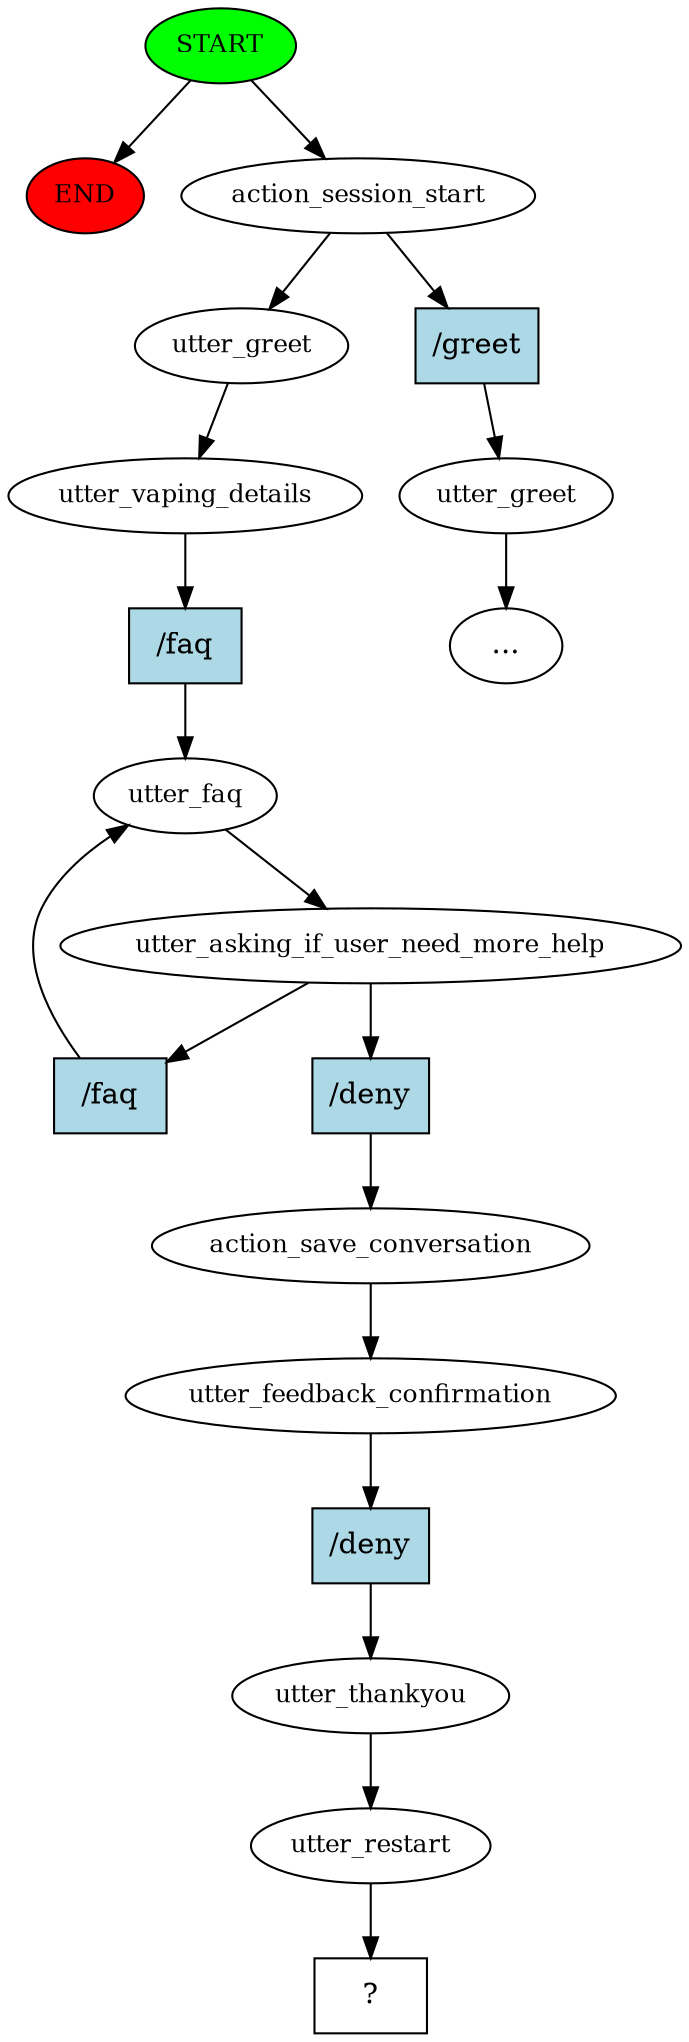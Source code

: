 digraph  {
0 [class="start active", fillcolor=green, fontsize=12, label=START, style=filled];
"-1" [class=end, fillcolor=red, fontsize=12, label=END, style=filled];
1 [class=active, fontsize=12, label=action_session_start];
2 [class="", fontsize=12, label=utter_greet];
"-3" [class=ellipsis, label="..."];
4 [class=active, fontsize=12, label=utter_greet];
5 [class=active, fontsize=12, label=utter_vaping_details];
6 [class=active, fontsize=12, label=utter_faq];
7 [class=active, fontsize=12, label=utter_asking_if_user_need_more_help];
10 [class=active, fontsize=12, label=action_save_conversation];
11 [class=active, fontsize=12, label=utter_feedback_confirmation];
12 [class=active, fontsize=12, label=utter_thankyou];
13 [class=active, fontsize=12, label=utter_restart];
14 [class="intent dashed active", label="  ?  ", shape=rect];
15 [class=intent, fillcolor=lightblue, label="/greet", shape=rect, style=filled];
16 [class="intent active", fillcolor=lightblue, label="/faq", shape=rect, style=filled];
17 [class="intent active", fillcolor=lightblue, label="/faq", shape=rect, style=filled];
18 [class="intent active", fillcolor=lightblue, label="/deny", shape=rect, style=filled];
19 [class="intent active", fillcolor=lightblue, label="/deny", shape=rect, style=filled];
0 -> "-1"  [class="", key=NONE, label=""];
0 -> 1  [class=active, key=NONE, label=""];
1 -> 4  [class=active, key=NONE, label=""];
1 -> 15  [class="", key=0];
2 -> "-3"  [class="", key=NONE, label=""];
4 -> 5  [class=active, key=NONE, label=""];
5 -> 16  [class=active, key=0];
6 -> 7  [class=active, key=NONE, label=""];
7 -> 17  [class=active, key=0];
7 -> 18  [class=active, key=0];
10 -> 11  [class=active, key=NONE, label=""];
11 -> 19  [class=active, key=0];
12 -> 13  [class=active, key=NONE, label=""];
13 -> 14  [class=active, key=NONE, label=""];
15 -> 2  [class="", key=0];
16 -> 6  [class=active, key=0];
17 -> 6  [class=active, key=0];
18 -> 10  [class=active, key=0];
19 -> 12  [class=active, key=0];
}
